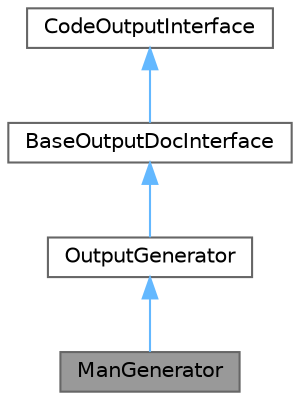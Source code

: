 digraph "ManGenerator"
{
 // INTERACTIVE_SVG=YES
 // LATEX_PDF_SIZE
  bgcolor="transparent";
  edge [fontname=Helvetica,fontsize=10,labelfontname=Helvetica,labelfontsize=10];
  node [fontname=Helvetica,fontsize=10,shape=box,height=0.2,width=0.4];
  Node1 [label="ManGenerator",height=0.2,width=0.4,color="gray40", fillcolor="grey60", style="filled", fontcolor="black",tooltip="Generator for Man page output."];
  Node2 -> Node1 [dir="back",color="steelblue1",style="solid"];
  Node2 [label="OutputGenerator",height=0.2,width=0.4,color="gray40", fillcolor="white", style="filled",URL="$d3/d8e/class_output_generator.html",tooltip="Abstract output generator."];
  Node3 -> Node2 [dir="back",color="steelblue1",style="solid"];
  Node3 [label="BaseOutputDocInterface",height=0.2,width=0.4,color="gray40", fillcolor="white", style="filled",URL="$df/d27/class_base_output_doc_interface.html",tooltip="Base Interface used for generating output outside of the comment blocks."];
  Node4 -> Node3 [dir="back",color="steelblue1",style="solid"];
  Node4 [label="CodeOutputInterface",height=0.2,width=0.4,color="gray40", fillcolor="white", style="filled",URL="$d5/d9c/class_code_output_interface.html",tooltip="Output interface for code parser."];
}
